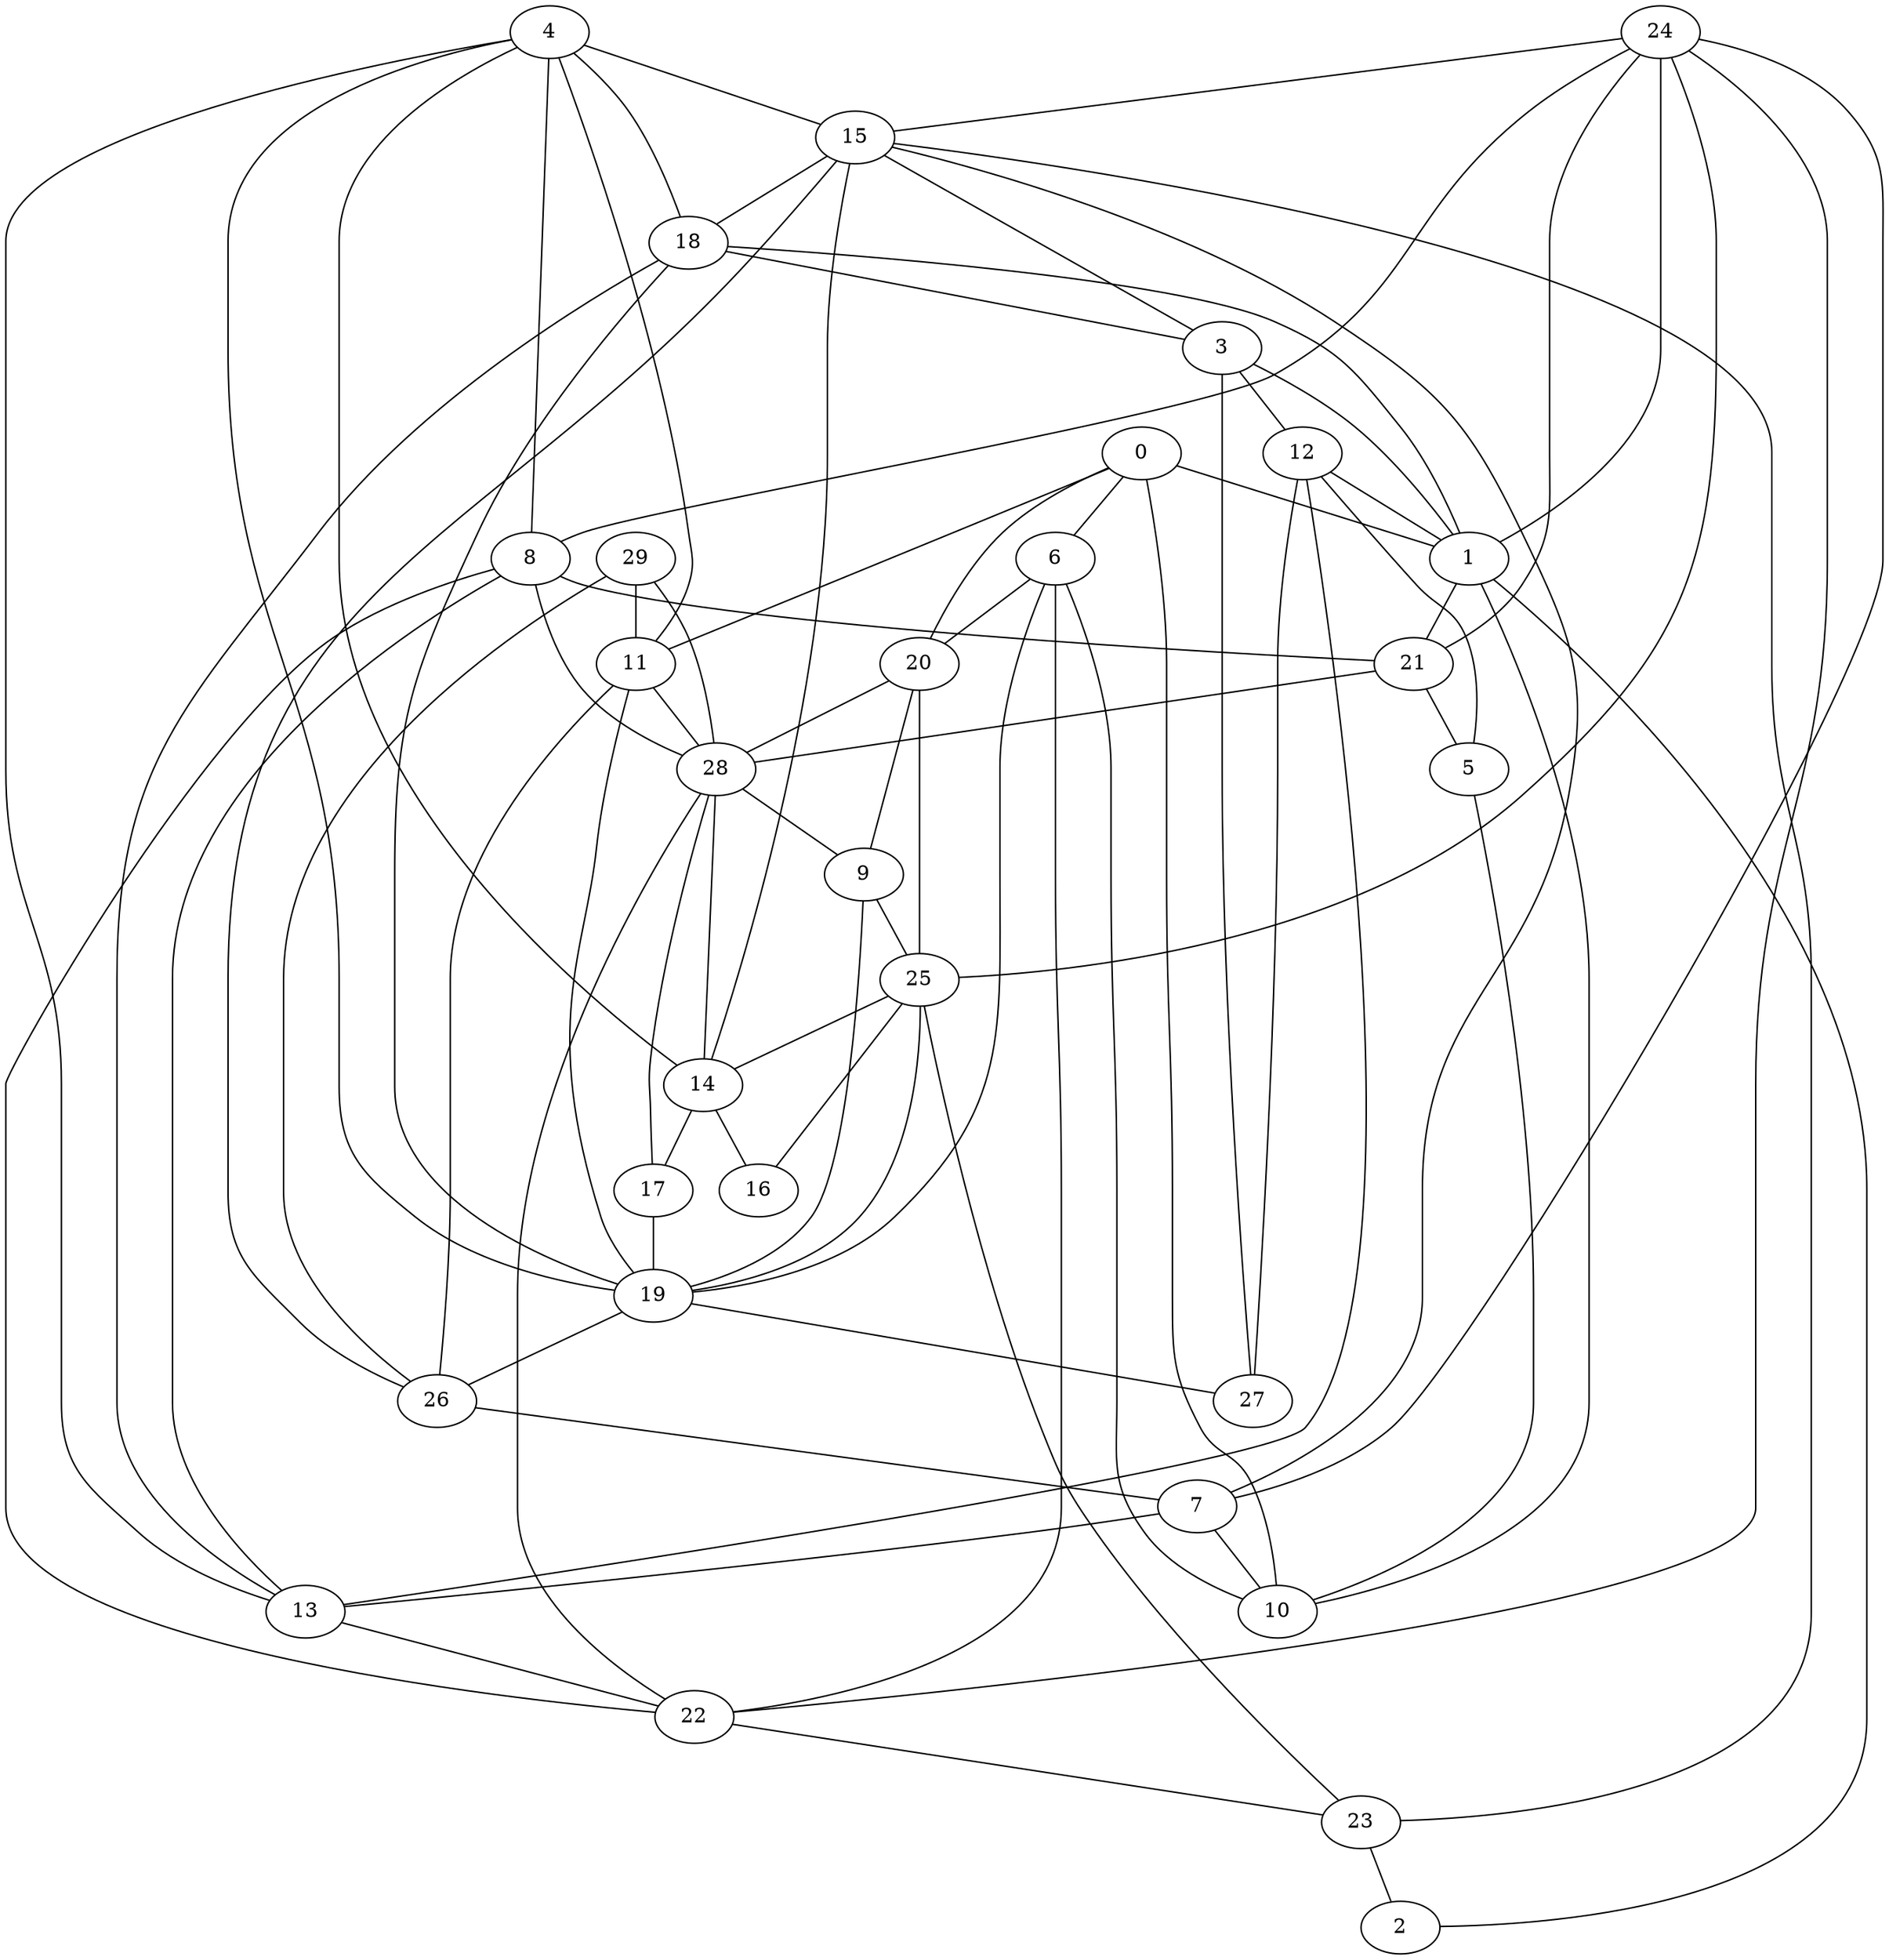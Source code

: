 graph grafoErdos_Renyi_30_80  {
0;
1;
2;
3;
4;
5;
6;
7;
8;
9;
10;
11;
12;
13;
14;
15;
16;
17;
18;
19;
20;
21;
22;
23;
24;
25;
26;
27;
28;
29;
8 -- 13;
4 -- 18;
26 -- 7;
29 -- 11;
15 -- 18;
9 -- 25;
3 -- 27;
4 -- 19;
29 -- 26;
24 -- 25;
8 -- 21;
11 -- 19;
1 -- 10;
15 -- 14;
15 -- 7;
20 -- 28;
5 -- 10;
14 -- 16;
20 -- 25;
20 -- 0;
0 -- 6;
12 -- 13;
15 -- 26;
24 -- 8;
11 -- 28;
3 -- 1;
29 -- 28;
11 -- 26;
8 -- 28;
1 -- 21;
18 -- 3;
6 -- 19;
25 -- 19;
18 -- 19;
13 -- 22;
24 -- 21;
7 -- 13;
6 -- 20;
25 -- 16;
24 -- 15;
18 -- 13;
20 -- 9;
19 -- 26;
4 -- 13;
3 -- 12;
4 -- 15;
24 -- 22;
19 -- 9;
14 -- 17;
15 -- 3;
17 -- 19;
4 -- 11;
25 -- 23;
22 -- 28;
12 -- 27;
6 -- 22;
12 -- 5;
21 -- 28;
21 -- 5;
6 -- 10;
19 -- 27;
25 -- 14;
10 -- 0;
18 -- 1;
8 -- 22;
12 -- 1;
0 -- 11;
22 -- 23;
0 -- 1;
28 -- 9;
15 -- 23;
28 -- 14;
7 -- 10;
2 -- 1;
24 -- 7;
4 -- 14;
28 -- 17;
23 -- 2;
4 -- 8;
24 -- 1;
}